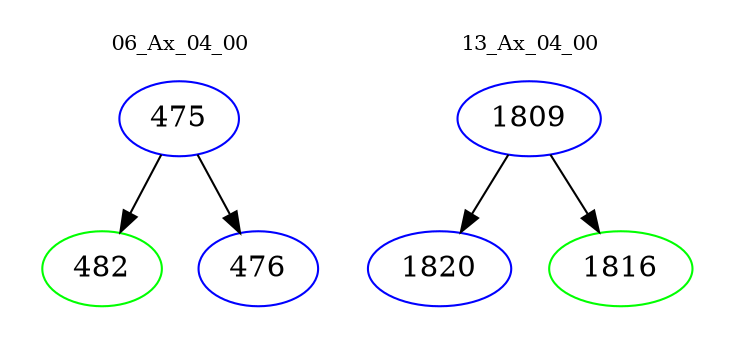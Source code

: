 digraph{
subgraph cluster_0 {
color = white
label = "06_Ax_04_00";
fontsize=10;
T0_475 [label="475", color="blue"]
T0_475 -> T0_482 [color="black"]
T0_482 [label="482", color="green"]
T0_475 -> T0_476 [color="black"]
T0_476 [label="476", color="blue"]
}
subgraph cluster_1 {
color = white
label = "13_Ax_04_00";
fontsize=10;
T1_1809 [label="1809", color="blue"]
T1_1809 -> T1_1820 [color="black"]
T1_1820 [label="1820", color="blue"]
T1_1809 -> T1_1816 [color="black"]
T1_1816 [label="1816", color="green"]
}
}
